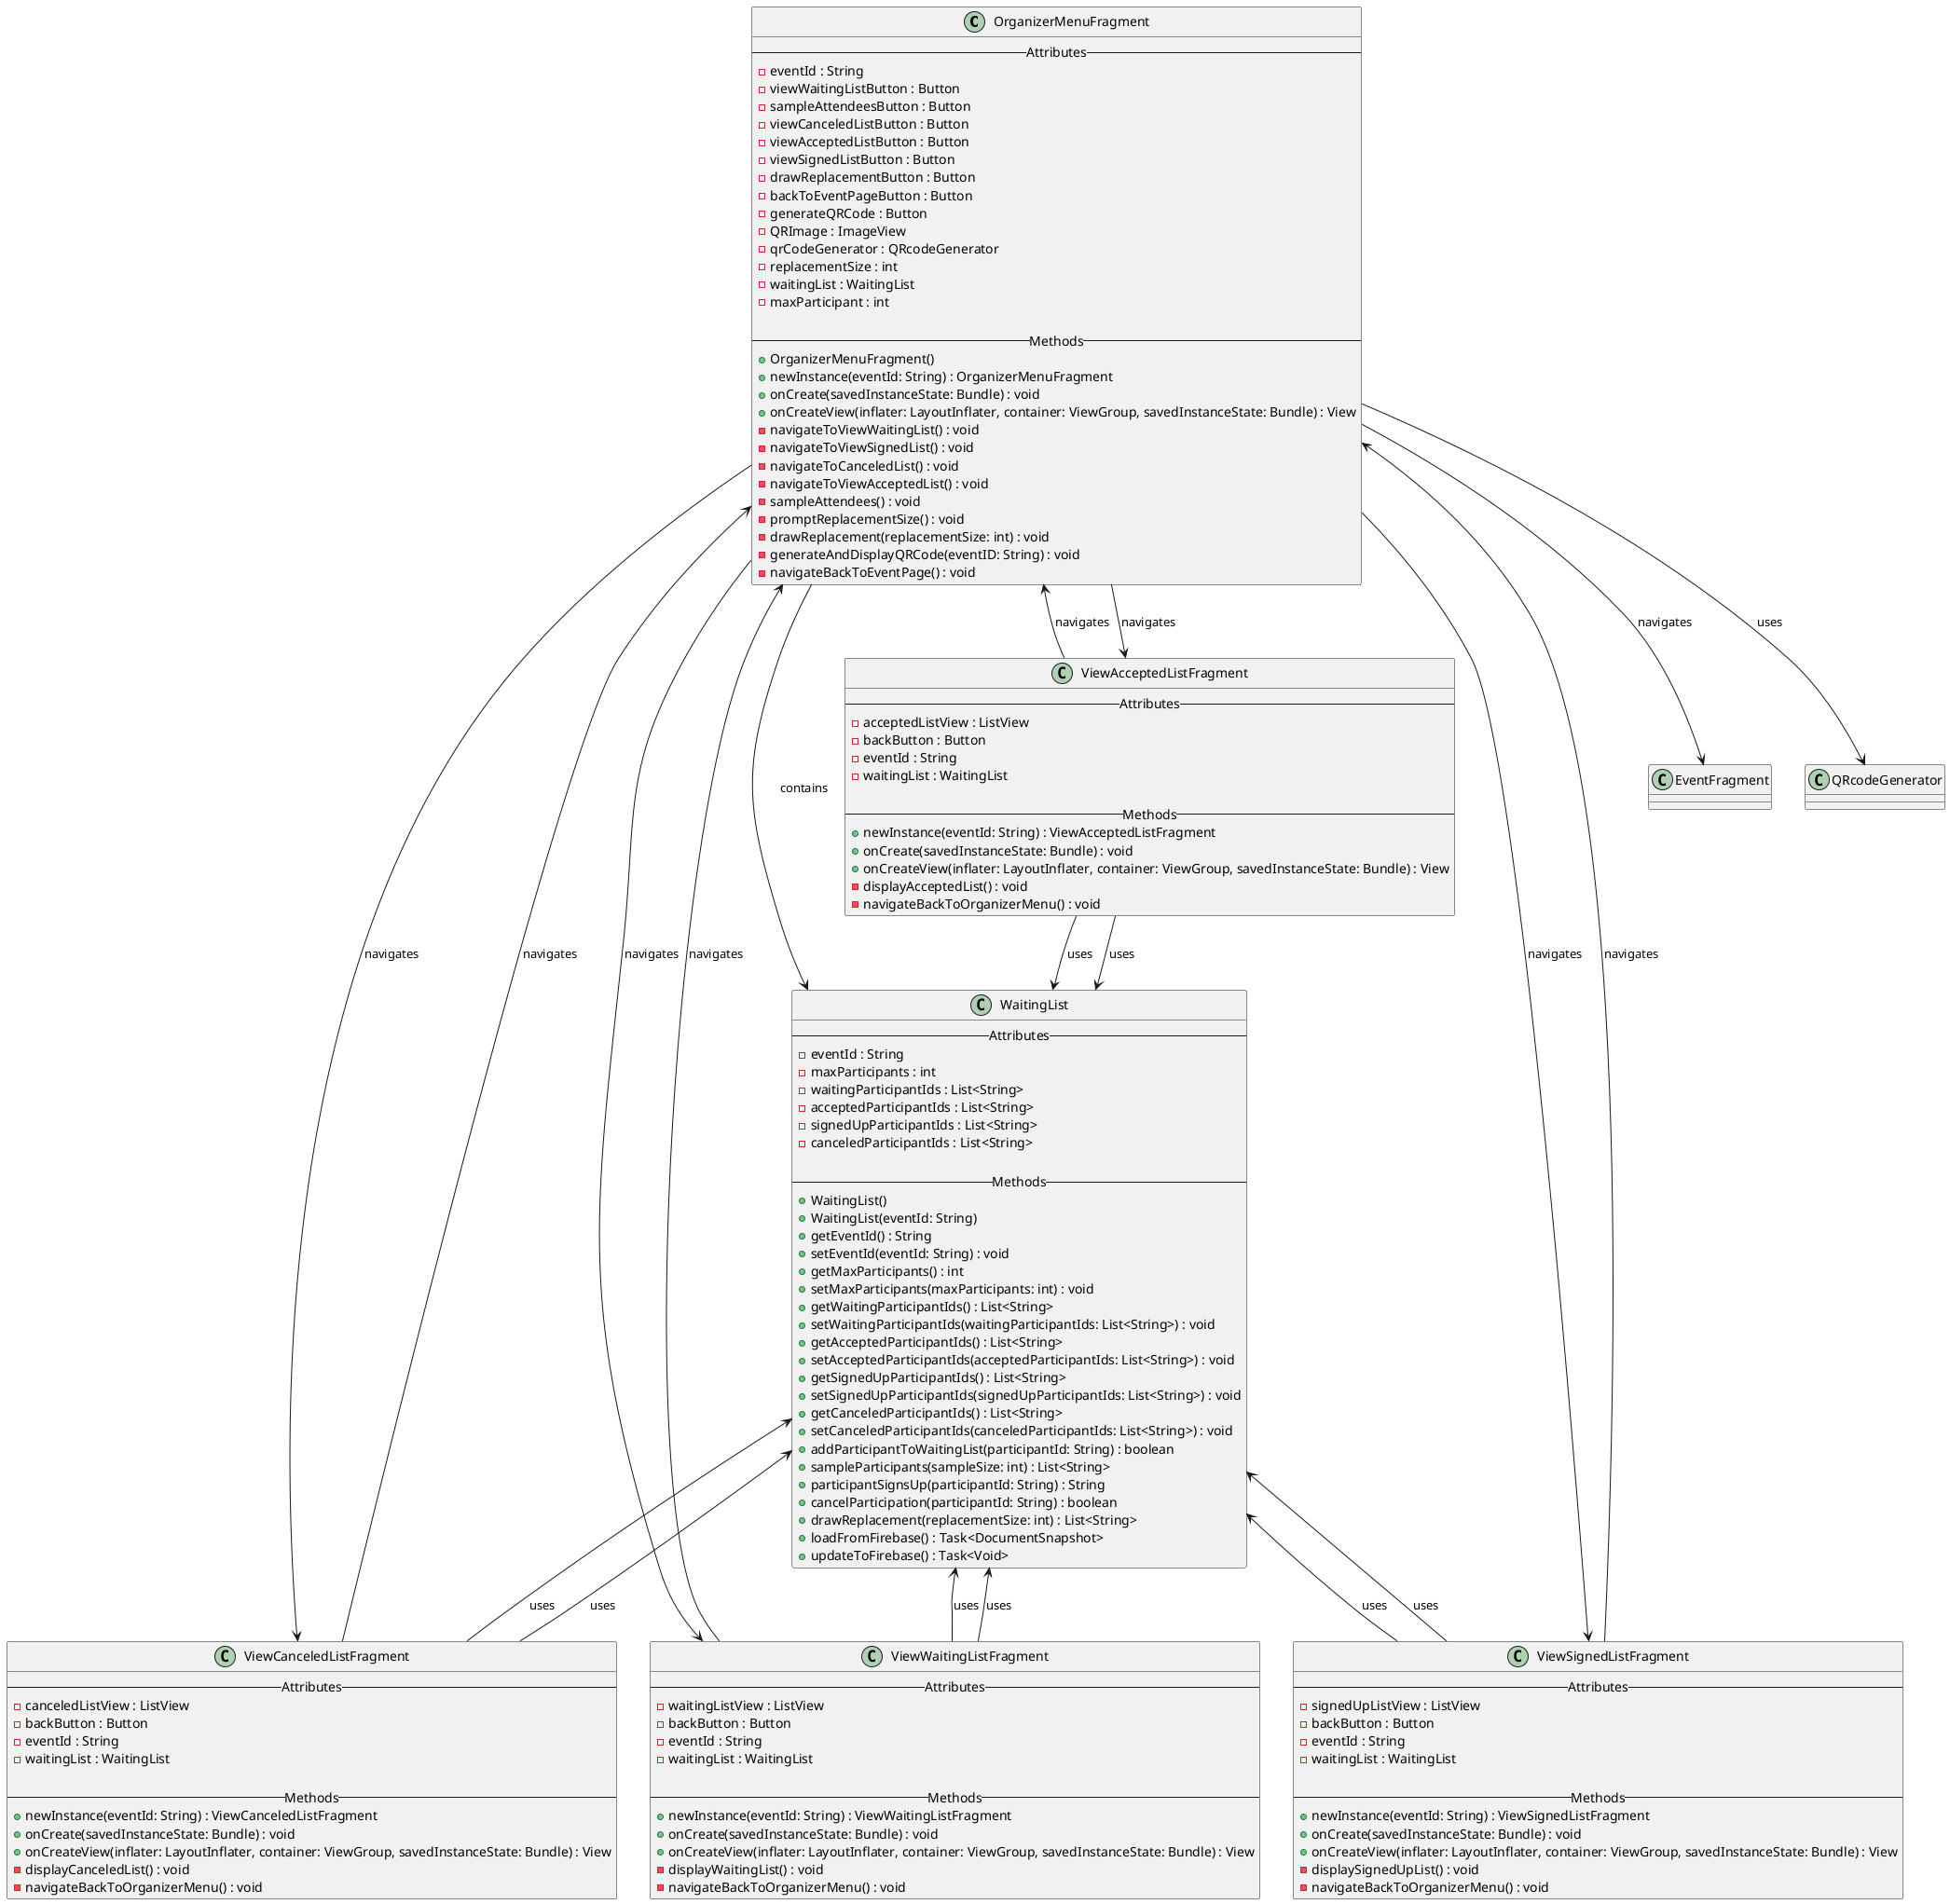 @startuml
class OrganizerMenuFragment {
    -- Attributes --
    - eventId : String
    - viewWaitingListButton : Button
    - sampleAttendeesButton : Button
    - viewCanceledListButton : Button
    - viewAcceptedListButton : Button
    - viewSignedListButton : Button
    - drawReplacementButton : Button
    - backToEventPageButton : Button
    - generateQRCode : Button
    - QRImage : ImageView
    - qrCodeGenerator : QRcodeGenerator
    - replacementSize : int
    - waitingList : WaitingList
    - maxParticipant : int

    -- Methods --
    + OrganizerMenuFragment()
    + newInstance(eventId: String) : OrganizerMenuFragment
    + onCreate(savedInstanceState: Bundle) : void
    + onCreateView(inflater: LayoutInflater, container: ViewGroup, savedInstanceState: Bundle) : View
    - navigateToViewWaitingList() : void
    - navigateToViewSignedList() : void
    - navigateToCanceledList() : void
    - navigateToViewAcceptedList() : void
    - sampleAttendees() : void
    - promptReplacementSize() : void
    - drawReplacement(replacementSize: int) : void
    - generateAndDisplayQRCode(eventID: String) : void
    - navigateBackToEventPage() : void
}

class ViewAcceptedListFragment {
    -- Attributes --
    - acceptedListView : ListView
    - backButton : Button
    - eventId : String
    - waitingList : WaitingList

    -- Methods --
    + newInstance(eventId: String) : ViewAcceptedListFragment
    + onCreate(savedInstanceState: Bundle) : void
    + onCreateView(inflater: LayoutInflater, container: ViewGroup, savedInstanceState: Bundle) : View
    - displayAcceptedList() : void
    - navigateBackToOrganizerMenu() : void
}

class ViewCanceledListFragment {
    -- Attributes --
    - canceledListView : ListView
    - backButton : Button
    - eventId : String
    - waitingList : WaitingList

    -- Methods --
    + newInstance(eventId: String) : ViewCanceledListFragment
    + onCreate(savedInstanceState: Bundle) : void
    + onCreateView(inflater: LayoutInflater, container: ViewGroup, savedInstanceState: Bundle) : View
    - displayCanceledList() : void
    - navigateBackToOrganizerMenu() : void
}

class ViewSignedListFragment {
    -- Attributes --
    - signedUpListView : ListView
    - backButton : Button
    - eventId : String
    - waitingList : WaitingList

    -- Methods --
    + newInstance(eventId: String) : ViewSignedListFragment
    + onCreate(savedInstanceState: Bundle) : void
    + onCreateView(inflater: LayoutInflater, container: ViewGroup, savedInstanceState: Bundle) : View
    - displaySignedUpList() : void
    - navigateBackToOrganizerMenu() : void
}

class ViewWaitingListFragment {
    -- Attributes --
    - waitingListView : ListView
    - backButton : Button
    - eventId : String
    - waitingList : WaitingList

    -- Methods --
    + newInstance(eventId: String) : ViewWaitingListFragment
    + onCreate(savedInstanceState: Bundle) : void
    + onCreateView(inflater: LayoutInflater, container: ViewGroup, savedInstanceState: Bundle) : View
    - displayWaitingList() : void
    - navigateBackToOrganizerMenu() : void
}

class WaitingList {
    -- Attributes --
    - eventId : String
    - maxParticipants : int
    - waitingParticipantIds : List<String>
    - acceptedParticipantIds : List<String>
    - signedUpParticipantIds : List<String>
    - canceledParticipantIds : List<String>

    -- Methods --
    + WaitingList()
    + WaitingList(eventId: String)
    + getEventId() : String
    + setEventId(eventId: String) : void
    + getMaxParticipants() : int
    + setMaxParticipants(maxParticipants: int) : void
    + getWaitingParticipantIds() : List<String>
    + setWaitingParticipantIds(waitingParticipantIds: List<String>) : void
    + getAcceptedParticipantIds() : List<String>
    + setAcceptedParticipantIds(acceptedParticipantIds: List<String>) : void
    + getSignedUpParticipantIds() : List<String>
    + setSignedUpParticipantIds(signedUpParticipantIds: List<String>) : void
    + getCanceledParticipantIds() : List<String>
    + setCanceledParticipantIds(canceledParticipantIds: List<String>) : void
    + addParticipantToWaitingList(participantId: String) : boolean
    + sampleParticipants(sampleSize: int) : List<String>
    + participantSignsUp(participantId: String) : String
    + cancelParticipation(participantId: String) : boolean
    + drawReplacement(replacementSize: int) : List<String>
    + loadFromFirebase() : Task<DocumentSnapshot>
    + updateToFirebase() : Task<Void>
}

WaitingList <-- ViewAcceptedListFragment : uses
WaitingList <-- ViewCanceledListFragment : uses
WaitingList <-- ViewSignedListFragment : uses
WaitingList <-- ViewWaitingListFragment : uses
ViewWaitingListFragment --> OrganizerMenuFragment : navigates
ViewWaitingListFragment --> WaitingList : uses
ViewSignedListFragment --> OrganizerMenuFragment : navigates
ViewSignedListFragment --> WaitingList : uses
ViewCanceledListFragment --> OrganizerMenuFragment : navigates
ViewCanceledListFragment --> WaitingList : uses
ViewAcceptedListFragment --> OrganizerMenuFragment : navigates
ViewAcceptedListFragment --> WaitingList : uses
OrganizerMenuFragment --> EventFragment : navigates
OrganizerMenuFragment --> ViewWaitingListFragment : navigates
OrganizerMenuFragment --> ViewSignedListFragment : navigates
OrganizerMenuFragment --> ViewCanceledListFragment : navigates
OrganizerMenuFragment --> ViewAcceptedListFragment : navigates
OrganizerMenuFragment --> WaitingList : contains
OrganizerMenuFragment --> QRcodeGenerator : uses
@enduml
